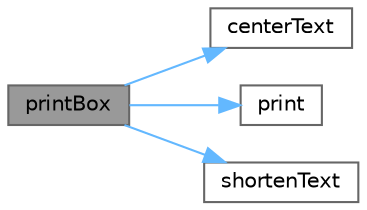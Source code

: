 digraph "printBox"
{
 // LATEX_PDF_SIZE
  bgcolor="transparent";
  edge [fontname=Helvetica,fontsize=10,labelfontname=Helvetica,labelfontsize=10];
  node [fontname=Helvetica,fontsize=10,shape=box,height=0.2,width=0.4];
  rankdir="LR";
  Node1 [id="Node000001",label="printBox",height=0.2,width=0.4,color="gray40", fillcolor="grey60", style="filled", fontcolor="black",tooltip="Print the text in the center horizontally and upper vertically of the terminal."];
  Node1 -> Node2 [id="edge1_Node000001_Node000002",color="steelblue1",style="solid",tooltip=" "];
  Node2 [id="Node000002",label="centerText",height=0.2,width=0.4,color="grey40", fillcolor="white", style="filled",URL="$consoleprint_8h.html#a189c97b2b7bb15c3f651d4c759f57620",tooltip="Center the text in the terminal."];
  Node1 -> Node3 [id="edge2_Node000001_Node000003",color="steelblue1",style="solid",tooltip=" "];
  Node3 [id="Node000003",label="print",height=0.2,width=0.4,color="grey40", fillcolor="white", style="filled",URL="$print_8h.html#af04078888e447f948566919c3858fe47",tooltip="print the value to the console with new line at the end"];
  Node1 -> Node4 [id="edge3_Node000001_Node000004",color="steelblue1",style="solid",tooltip=" "];
  Node4 [id="Node000004",label="shortenText",height=0.2,width=0.4,color="grey40", fillcolor="white", style="filled",URL="$consoleprint_8h.html#a76a224191c235643164774bde0593079",tooltip="Shorten the text to fit the given width."];
}
